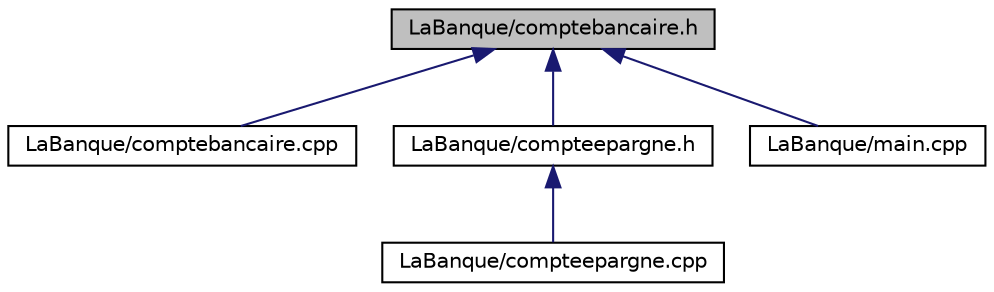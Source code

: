 digraph "LaBanque/comptebancaire.h"
{
  edge [fontname="Helvetica",fontsize="10",labelfontname="Helvetica",labelfontsize="10"];
  node [fontname="Helvetica",fontsize="10",shape=record];
  Node7 [label="LaBanque/comptebancaire.h",height=0.2,width=0.4,color="black", fillcolor="grey75", style="filled", fontcolor="black"];
  Node7 -> Node8 [dir="back",color="midnightblue",fontsize="10",style="solid",fontname="Helvetica"];
  Node8 [label="LaBanque/comptebancaire.cpp",height=0.2,width=0.4,color="black", fillcolor="white", style="filled",URL="$comptebancaire_8cpp.html",tooltip="définition de la classe compteBancaire "];
  Node7 -> Node9 [dir="back",color="midnightblue",fontsize="10",style="solid",fontname="Helvetica"];
  Node9 [label="LaBanque/compteepargne.h",height=0.2,width=0.4,color="black", fillcolor="white", style="filled",URL="$compteepargne_8h.html",tooltip="déclaration de la Classe compteEpargne "];
  Node9 -> Node10 [dir="back",color="midnightblue",fontsize="10",style="solid",fontname="Helvetica"];
  Node10 [label="LaBanque/compteepargne.cpp",height=0.2,width=0.4,color="black", fillcolor="white", style="filled",URL="$compteepargne_8cpp.html",tooltip="définition de la classe compteEpargne "];
  Node7 -> Node11 [dir="back",color="midnightblue",fontsize="10",style="solid",fontname="Helvetica"];
  Node11 [label="LaBanque/main.cpp",height=0.2,width=0.4,color="black", fillcolor="white", style="filled",URL="$main_8cpp.html"];
}
